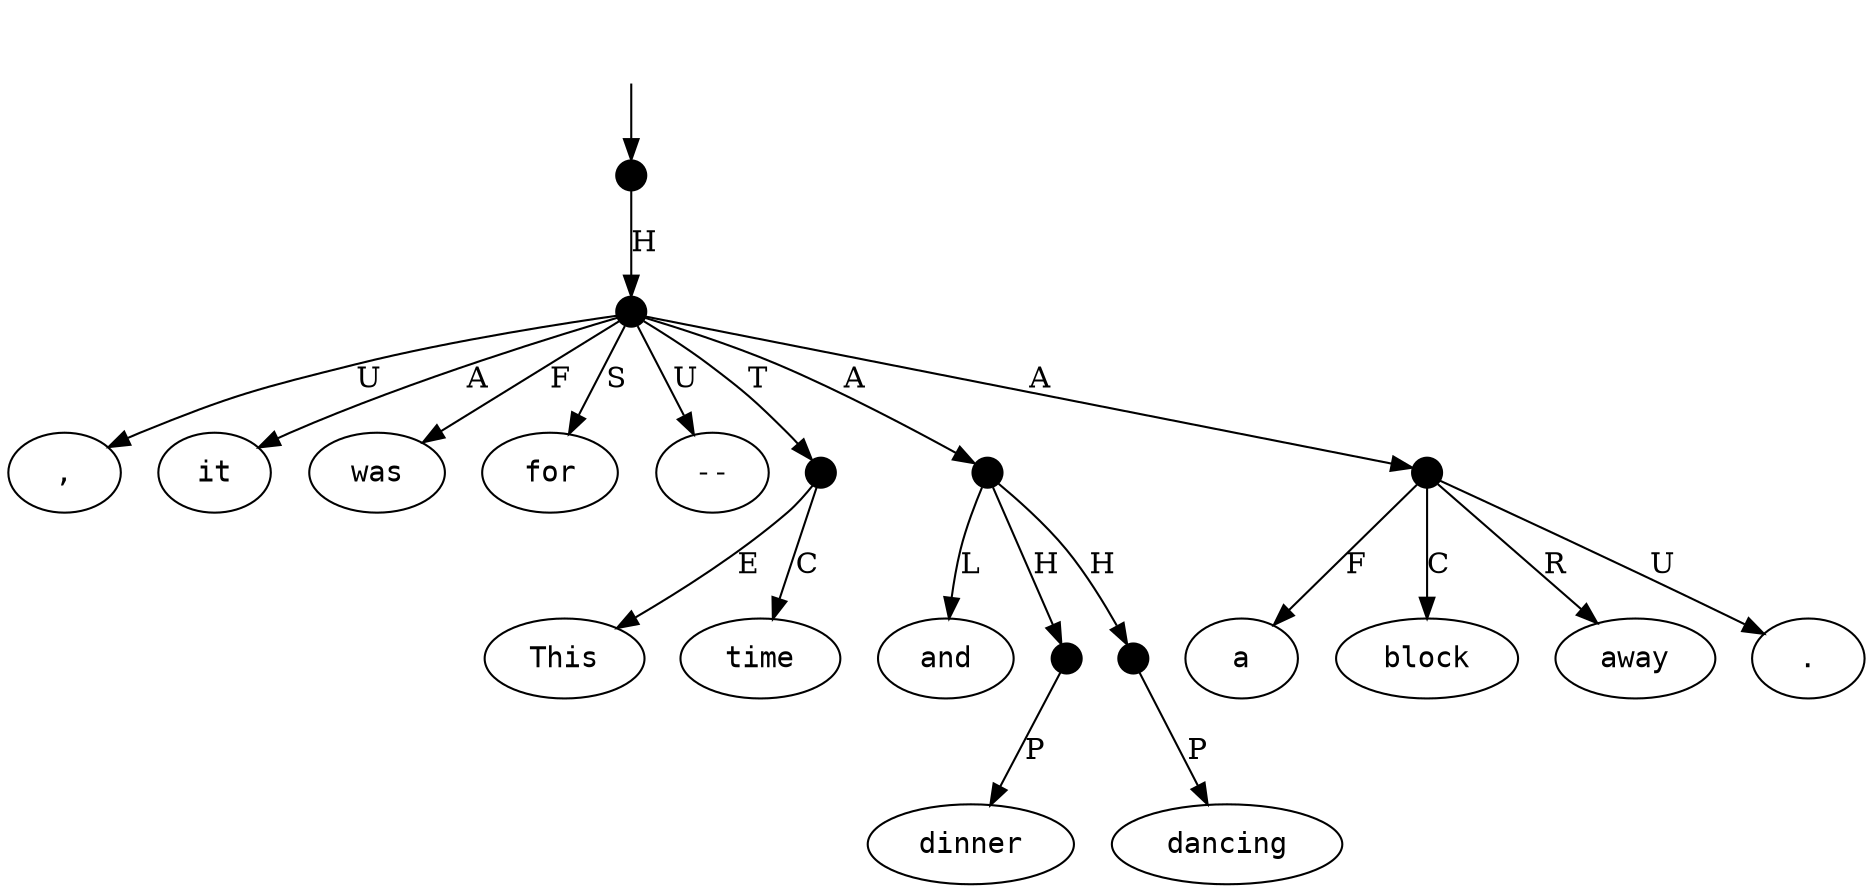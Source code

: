 digraph "20010016" {
  top [ style=invis ];
  top -> 15;
  0 [ label=<<table align="center" border="0" cellspacing="0"><tr><td colspan="2"><font face="Courier">This</font></td></tr></table>> ];
  1 [ label=<<table align="center" border="0" cellspacing="0"><tr><td colspan="2"><font face="Courier">time</font></td></tr></table>> ];
  2 [ label=<<table align="center" border="0" cellspacing="0"><tr><td colspan="2"><font face="Courier">,</font></td></tr></table>> ];
  3 [ label=<<table align="center" border="0" cellspacing="0"><tr><td colspan="2"><font face="Courier">it</font></td></tr></table>> ];
  4 [ label=<<table align="center" border="0" cellspacing="0"><tr><td colspan="2"><font face="Courier">was</font></td></tr></table>> ];
  5 [ label=<<table align="center" border="0" cellspacing="0"><tr><td colspan="2"><font face="Courier">for</font></td></tr></table>> ];
  6 [ label=<<table align="center" border="0" cellspacing="0"><tr><td colspan="2"><font face="Courier">dinner</font></td></tr></table>> ];
  7 [ label=<<table align="center" border="0" cellspacing="0"><tr><td colspan="2"><font face="Courier">and</font></td></tr></table>> ];
  8 [ label=<<table align="center" border="0" cellspacing="0"><tr><td colspan="2"><font face="Courier">dancing</font></td></tr></table>> ];
  9 [ label=<<table align="center" border="0" cellspacing="0"><tr><td colspan="2"><font face="Courier">--</font></td></tr></table>> ];
  10 [ label=<<table align="center" border="0" cellspacing="0"><tr><td colspan="2"><font face="Courier">a</font></td></tr></table>> ];
  11 [ label=<<table align="center" border="0" cellspacing="0"><tr><td colspan="2"><font face="Courier">block</font></td></tr></table>> ];
  12 [ label=<<table align="center" border="0" cellspacing="0"><tr><td colspan="2"><font face="Courier">away</font></td></tr></table>> ];
  13 [ label=<<table align="center" border="0" cellspacing="0"><tr><td colspan="2"><font face="Courier">.</font></td></tr></table>> ];
  14 [ shape=point, width=0.2 ];
  15 [ shape=point, width=0.2 ];
  16 [ shape=point, width=0.2 ];
  17 [ shape=point, width=0.2 ];
  18 [ shape=point, width=0.2 ];
  19 [ shape=point, width=0.2 ];
  20 [ shape=point, width=0.2 ];
  16 -> 5 [ label="S" ];
  18 -> 17 [ label="H" ];
  16 -> 20 [ label="A" ];
  14 -> 0 [ label="E" ];
  16 -> 18 [ label="A" ];
  19 -> 8 [ label="P" ];
  16 -> 9 [ label="U" ];
  16 -> 4 [ label="F" ];
  18 -> 7 [ label="L" ];
  18 -> 19 [ label="H" ];
  20 -> 10 [ label="F" ];
  20 -> 11 [ label="C" ];
  16 -> 3 [ label="A" ];
  17 -> 6 [ label="P" ];
  20 -> 12 [ label="R" ];
  16 -> 2 [ label="U" ];
  14 -> 1 [ label="C" ];
  20 -> 13 [ label="U" ];
  16 -> 14 [ label="T" ];
  15 -> 16 [ label="H" ];
}

